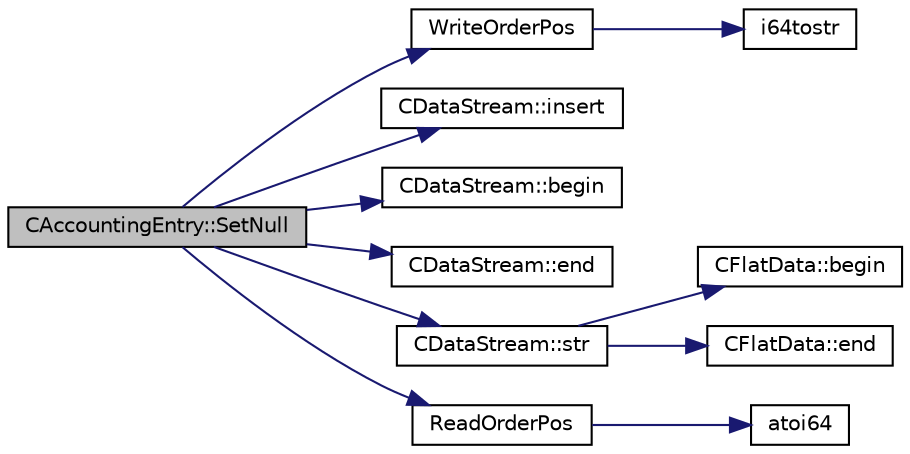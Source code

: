 digraph "CAccountingEntry::SetNull"
{
  edge [fontname="Helvetica",fontsize="10",labelfontname="Helvetica",labelfontsize="10"];
  node [fontname="Helvetica",fontsize="10",shape=record];
  rankdir="LR";
  Node2 [label="CAccountingEntry::SetNull",height=0.2,width=0.4,color="black", fillcolor="grey75", style="filled", fontcolor="black"];
  Node2 -> Node3 [color="midnightblue",fontsize="10",style="solid",fontname="Helvetica"];
  Node3 [label="WriteOrderPos",height=0.2,width=0.4,color="black", fillcolor="white", style="filled",URL="$d0/df4/wallet_8h.html#af07173c51df7b2e2087e134f52f51c61"];
  Node3 -> Node4 [color="midnightblue",fontsize="10",style="solid",fontname="Helvetica"];
  Node4 [label="i64tostr",height=0.2,width=0.4,color="black", fillcolor="white", style="filled",URL="$d8/d3c/util_8h.html#ab7a07cad3bcdf95935f4f6b5c039c546"];
  Node2 -> Node5 [color="midnightblue",fontsize="10",style="solid",fontname="Helvetica"];
  Node5 [label="CDataStream::insert",height=0.2,width=0.4,color="black", fillcolor="white", style="filled",URL="$d5/d41/class_c_data_stream.html#a191a18802fbc0861ae118d79d33088dc"];
  Node2 -> Node6 [color="midnightblue",fontsize="10",style="solid",fontname="Helvetica"];
  Node6 [label="CDataStream::begin",height=0.2,width=0.4,color="black", fillcolor="white", style="filled",URL="$d5/d41/class_c_data_stream.html#a2355d11752d8622badfbc03e9ed192fd"];
  Node2 -> Node7 [color="midnightblue",fontsize="10",style="solid",fontname="Helvetica"];
  Node7 [label="CDataStream::end",height=0.2,width=0.4,color="black", fillcolor="white", style="filled",URL="$d5/d41/class_c_data_stream.html#a66409dbd4403682fe674e2e71173cab4"];
  Node2 -> Node8 [color="midnightblue",fontsize="10",style="solid",fontname="Helvetica"];
  Node8 [label="CDataStream::str",height=0.2,width=0.4,color="black", fillcolor="white", style="filled",URL="$d5/d41/class_c_data_stream.html#aac770a2b809917189c4476ee899b2d8b"];
  Node8 -> Node9 [color="midnightblue",fontsize="10",style="solid",fontname="Helvetica"];
  Node9 [label="CFlatData::begin",height=0.2,width=0.4,color="black", fillcolor="white", style="filled",URL="$d8/d4d/class_c_flat_data.html#ac8131cc3aec84905d7786fb19ff8953d"];
  Node8 -> Node10 [color="midnightblue",fontsize="10",style="solid",fontname="Helvetica"];
  Node10 [label="CFlatData::end",height=0.2,width=0.4,color="black", fillcolor="white", style="filled",URL="$d8/d4d/class_c_flat_data.html#ae88ae9f4121ff18aa8e29a3a40d7ee67"];
  Node2 -> Node11 [color="midnightblue",fontsize="10",style="solid",fontname="Helvetica"];
  Node11 [label="ReadOrderPos",height=0.2,width=0.4,color="black", fillcolor="white", style="filled",URL="$d0/df4/wallet_8h.html#a4ac39b557acef3326f11b3cd3537568f"];
  Node11 -> Node12 [color="midnightblue",fontsize="10",style="solid",fontname="Helvetica"];
  Node12 [label="atoi64",height=0.2,width=0.4,color="black", fillcolor="white", style="filled",URL="$d8/d3c/util_8h.html#a22916d155600c742c4efad727462588e"];
}
